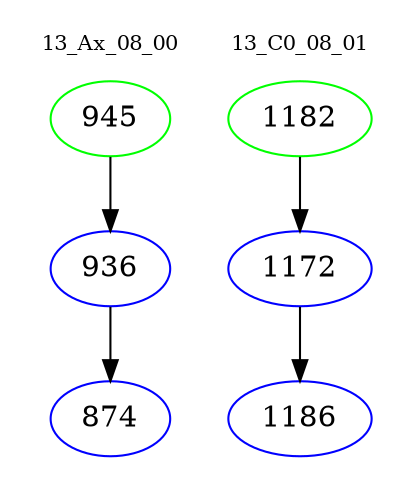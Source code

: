 digraph{
subgraph cluster_0 {
color = white
label = "13_Ax_08_00";
fontsize=10;
T0_945 [label="945", color="green"]
T0_945 -> T0_936 [color="black"]
T0_936 [label="936", color="blue"]
T0_936 -> T0_874 [color="black"]
T0_874 [label="874", color="blue"]
}
subgraph cluster_1 {
color = white
label = "13_C0_08_01";
fontsize=10;
T1_1182 [label="1182", color="green"]
T1_1182 -> T1_1172 [color="black"]
T1_1172 [label="1172", color="blue"]
T1_1172 -> T1_1186 [color="black"]
T1_1186 [label="1186", color="blue"]
}
}
